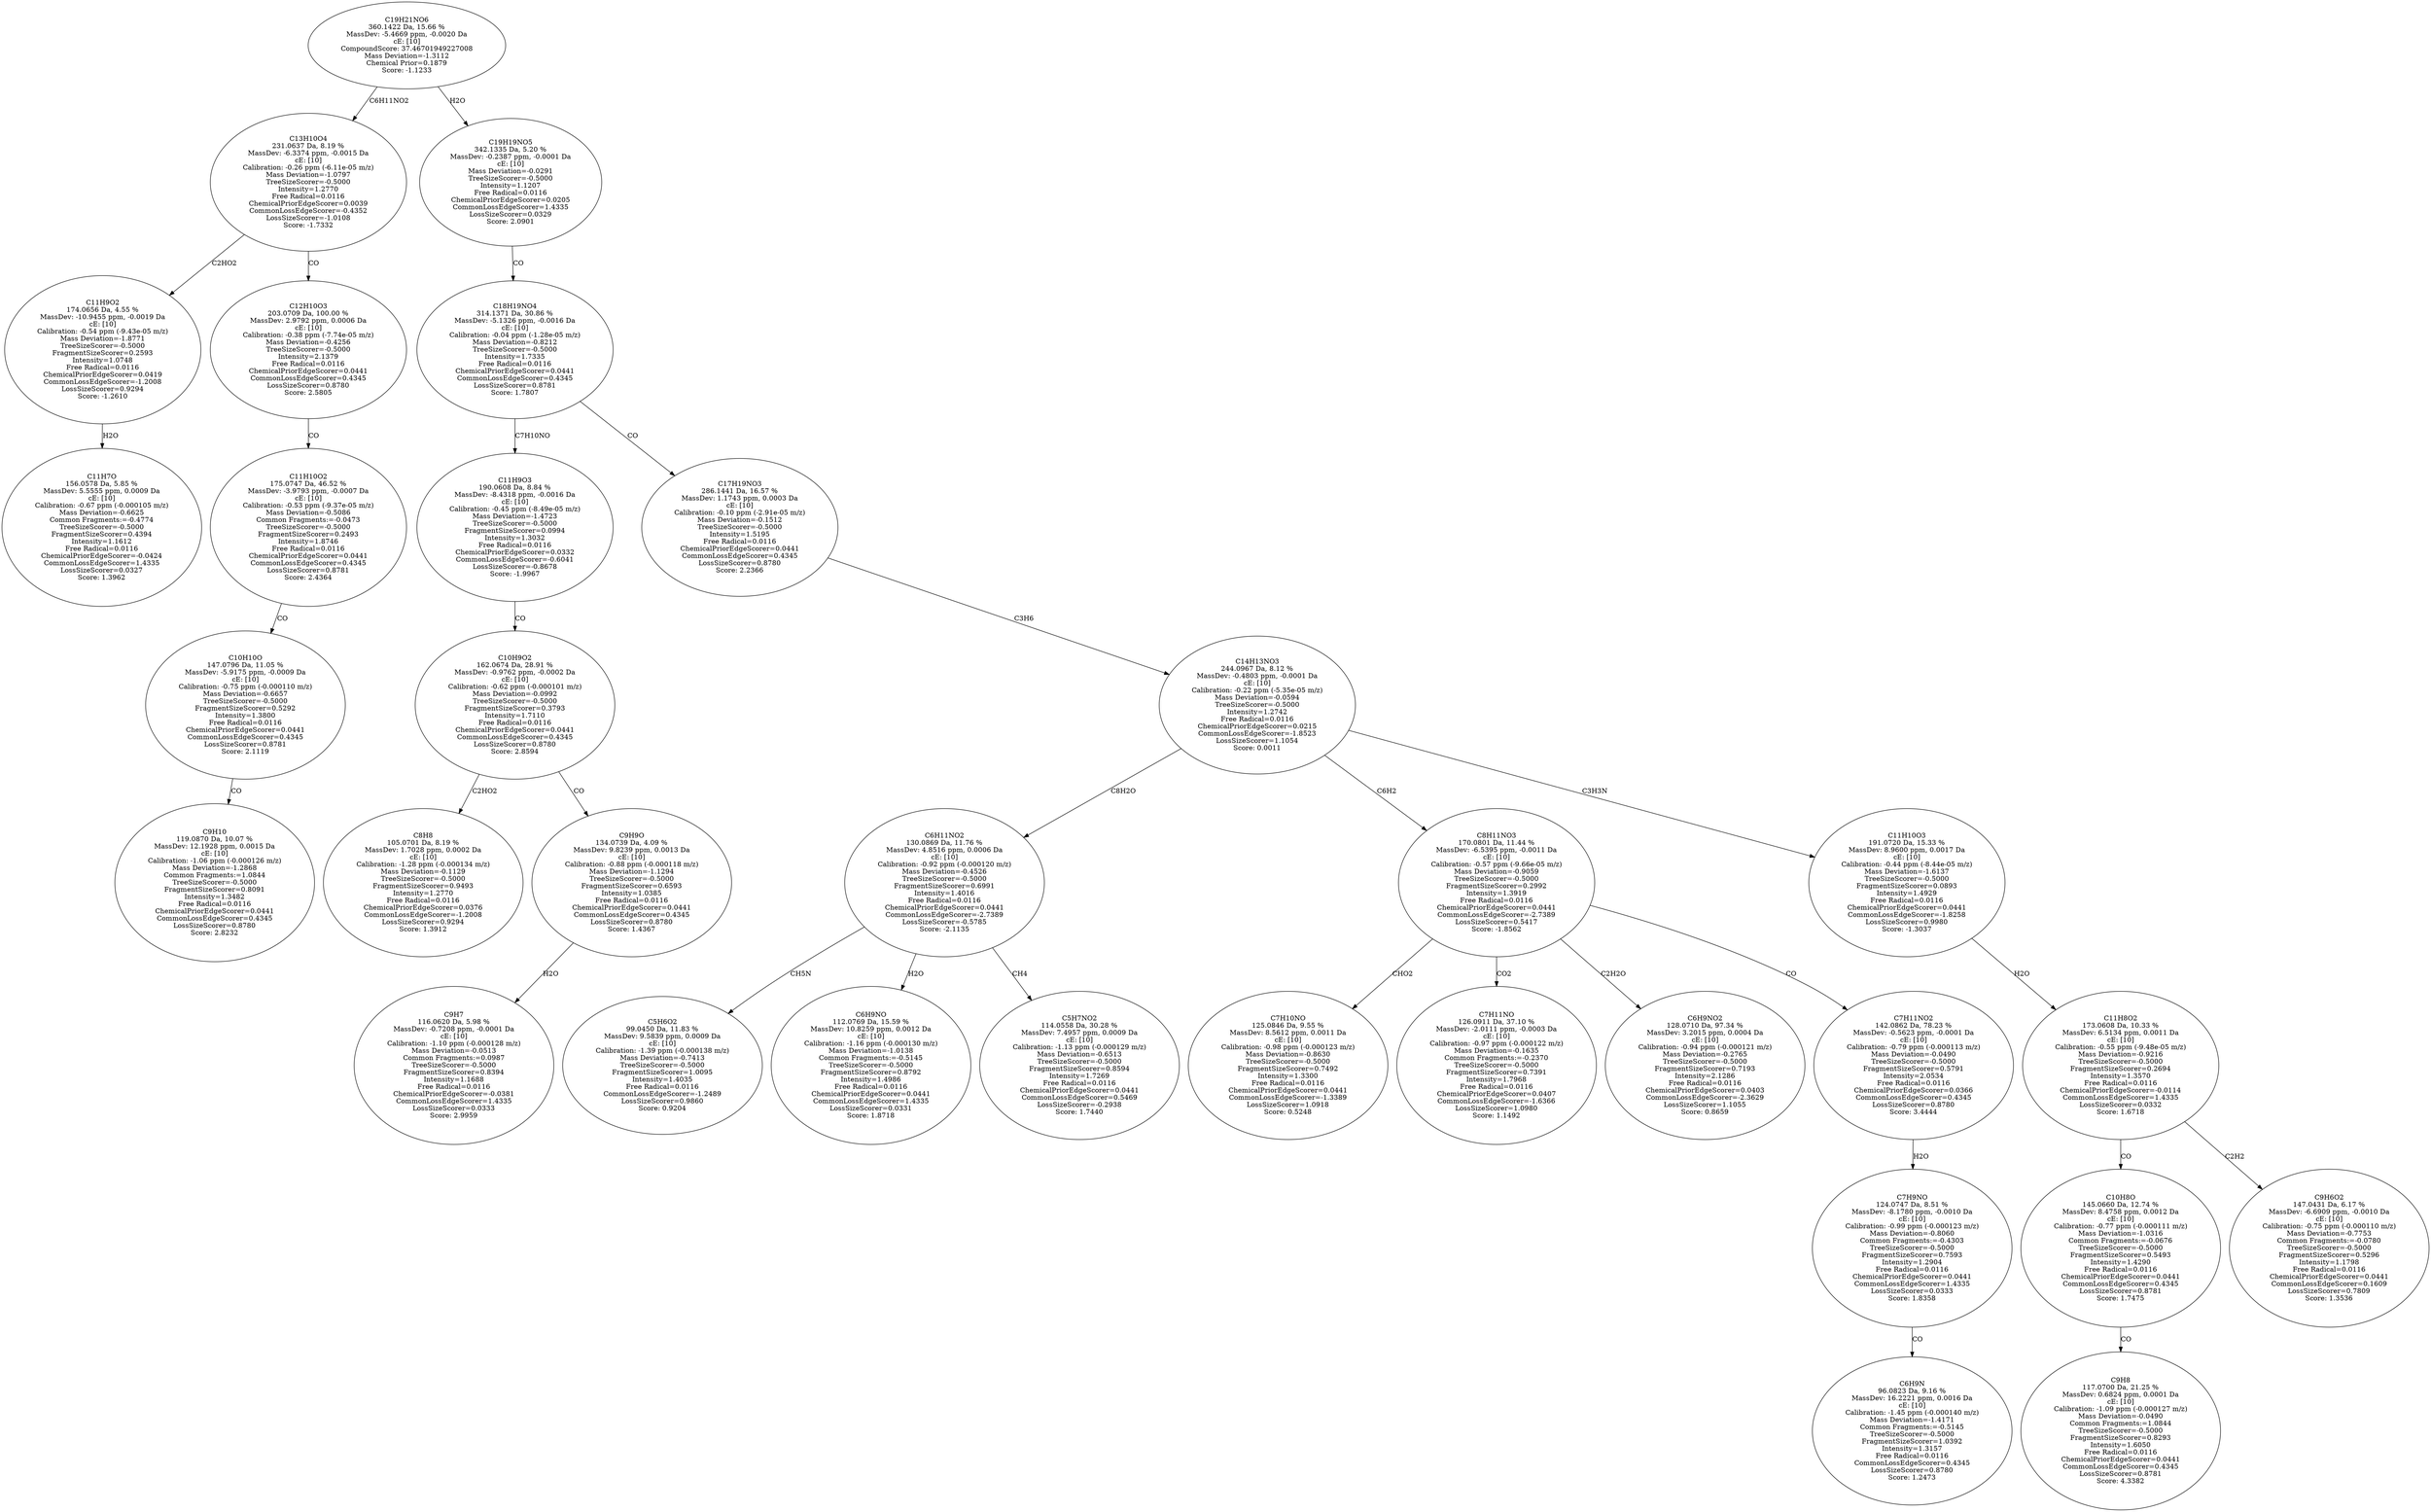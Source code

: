 strict digraph {
v1 [label="C11H7O\n156.0578 Da, 5.85 %\nMassDev: 5.5555 ppm, 0.0009 Da\ncE: [10]\nCalibration: -0.67 ppm (-0.000105 m/z)\nMass Deviation=-0.6625\nCommon Fragments:=-0.4774\nTreeSizeScorer=-0.5000\nFragmentSizeScorer=0.4394\nIntensity=1.1612\nFree Radical=0.0116\nChemicalPriorEdgeScorer=-0.0424\nCommonLossEdgeScorer=1.4335\nLossSizeScorer=0.0327\nScore: 1.3962"];
v2 [label="C11H9O2\n174.0656 Da, 4.55 %\nMassDev: -10.9455 ppm, -0.0019 Da\ncE: [10]\nCalibration: -0.54 ppm (-9.43e-05 m/z)\nMass Deviation=-1.8771\nTreeSizeScorer=-0.5000\nFragmentSizeScorer=0.2593\nIntensity=1.0748\nFree Radical=0.0116\nChemicalPriorEdgeScorer=0.0419\nCommonLossEdgeScorer=-1.2008\nLossSizeScorer=0.9294\nScore: -1.2610"];
v3 [label="C9H10\n119.0870 Da, 10.07 %\nMassDev: 12.1928 ppm, 0.0015 Da\ncE: [10]\nCalibration: -1.06 ppm (-0.000126 m/z)\nMass Deviation=-1.2868\nCommon Fragments:=1.0844\nTreeSizeScorer=-0.5000\nFragmentSizeScorer=0.8091\nIntensity=1.3482\nFree Radical=0.0116\nChemicalPriorEdgeScorer=0.0441\nCommonLossEdgeScorer=0.4345\nLossSizeScorer=0.8780\nScore: 2.8232"];
v4 [label="C10H10O\n147.0796 Da, 11.05 %\nMassDev: -5.9175 ppm, -0.0009 Da\ncE: [10]\nCalibration: -0.75 ppm (-0.000110 m/z)\nMass Deviation=-0.6657\nTreeSizeScorer=-0.5000\nFragmentSizeScorer=0.5292\nIntensity=1.3800\nFree Radical=0.0116\nChemicalPriorEdgeScorer=0.0441\nCommonLossEdgeScorer=0.4345\nLossSizeScorer=0.8781\nScore: 2.1119"];
v5 [label="C11H10O2\n175.0747 Da, 46.52 %\nMassDev: -3.9793 ppm, -0.0007 Da\ncE: [10]\nCalibration: -0.53 ppm (-9.37e-05 m/z)\nMass Deviation=-0.5086\nCommon Fragments:=-0.0473\nTreeSizeScorer=-0.5000\nFragmentSizeScorer=0.2493\nIntensity=1.8746\nFree Radical=0.0116\nChemicalPriorEdgeScorer=0.0441\nCommonLossEdgeScorer=0.4345\nLossSizeScorer=0.8781\nScore: 2.4364"];
v6 [label="C12H10O3\n203.0709 Da, 100.00 %\nMassDev: 2.9792 ppm, 0.0006 Da\ncE: [10]\nCalibration: -0.38 ppm (-7.74e-05 m/z)\nMass Deviation=-0.4256\nTreeSizeScorer=-0.5000\nIntensity=2.1379\nFree Radical=0.0116\nChemicalPriorEdgeScorer=0.0441\nCommonLossEdgeScorer=0.4345\nLossSizeScorer=0.8780\nScore: 2.5805"];
v7 [label="C13H10O4\n231.0637 Da, 8.19 %\nMassDev: -6.3374 ppm, -0.0015 Da\ncE: [10]\nCalibration: -0.26 ppm (-6.11e-05 m/z)\nMass Deviation=-1.0797\nTreeSizeScorer=-0.5000\nIntensity=1.2770\nFree Radical=0.0116\nChemicalPriorEdgeScorer=0.0039\nCommonLossEdgeScorer=-0.4352\nLossSizeScorer=-1.0108\nScore: -1.7332"];
v8 [label="C8H8\n105.0701 Da, 8.19 %\nMassDev: 1.7028 ppm, 0.0002 Da\ncE: [10]\nCalibration: -1.28 ppm (-0.000134 m/z)\nMass Deviation=-0.1129\nTreeSizeScorer=-0.5000\nFragmentSizeScorer=0.9493\nIntensity=1.2770\nFree Radical=0.0116\nChemicalPriorEdgeScorer=0.0376\nCommonLossEdgeScorer=-1.2008\nLossSizeScorer=0.9294\nScore: 1.3912"];
v9 [label="C9H7\n116.0620 Da, 5.98 %\nMassDev: -0.7208 ppm, -0.0001 Da\ncE: [10]\nCalibration: -1.10 ppm (-0.000128 m/z)\nMass Deviation=-0.0513\nCommon Fragments:=0.0987\nTreeSizeScorer=-0.5000\nFragmentSizeScorer=0.8394\nIntensity=1.1688\nFree Radical=0.0116\nChemicalPriorEdgeScorer=-0.0381\nCommonLossEdgeScorer=1.4335\nLossSizeScorer=0.0333\nScore: 2.9959"];
v10 [label="C9H9O\n134.0739 Da, 4.09 %\nMassDev: 9.8239 ppm, 0.0013 Da\ncE: [10]\nCalibration: -0.88 ppm (-0.000118 m/z)\nMass Deviation=-1.1294\nTreeSizeScorer=-0.5000\nFragmentSizeScorer=0.6593\nIntensity=1.0385\nFree Radical=0.0116\nChemicalPriorEdgeScorer=0.0441\nCommonLossEdgeScorer=0.4345\nLossSizeScorer=0.8780\nScore: 1.4367"];
v11 [label="C10H9O2\n162.0674 Da, 28.91 %\nMassDev: -0.9762 ppm, -0.0002 Da\ncE: [10]\nCalibration: -0.62 ppm (-0.000101 m/z)\nMass Deviation=-0.0992\nTreeSizeScorer=-0.5000\nFragmentSizeScorer=0.3793\nIntensity=1.7110\nFree Radical=0.0116\nChemicalPriorEdgeScorer=0.0441\nCommonLossEdgeScorer=0.4345\nLossSizeScorer=0.8780\nScore: 2.8594"];
v12 [label="C11H9O3\n190.0608 Da, 8.84 %\nMassDev: -8.4318 ppm, -0.0016 Da\ncE: [10]\nCalibration: -0.45 ppm (-8.49e-05 m/z)\nMass Deviation=-1.4723\nTreeSizeScorer=-0.5000\nFragmentSizeScorer=0.0994\nIntensity=1.3032\nFree Radical=0.0116\nChemicalPriorEdgeScorer=0.0332\nCommonLossEdgeScorer=-0.6041\nLossSizeScorer=-0.8678\nScore: -1.9967"];
v13 [label="C5H6O2\n99.0450 Da, 11.83 %\nMassDev: 9.5839 ppm, 0.0009 Da\ncE: [10]\nCalibration: -1.39 ppm (-0.000138 m/z)\nMass Deviation=-0.7413\nTreeSizeScorer=-0.5000\nFragmentSizeScorer=1.0095\nIntensity=1.4035\nFree Radical=0.0116\nCommonLossEdgeScorer=-1.2489\nLossSizeScorer=0.9860\nScore: 0.9204"];
v14 [label="C6H9NO\n112.0769 Da, 15.59 %\nMassDev: 10.8259 ppm, 0.0012 Da\ncE: [10]\nCalibration: -1.16 ppm (-0.000130 m/z)\nMass Deviation=-1.0138\nCommon Fragments:=-0.5145\nTreeSizeScorer=-0.5000\nFragmentSizeScorer=0.8792\nIntensity=1.4986\nFree Radical=0.0116\nChemicalPriorEdgeScorer=0.0441\nCommonLossEdgeScorer=1.4335\nLossSizeScorer=0.0331\nScore: 1.8718"];
v15 [label="C5H7NO2\n114.0558 Da, 30.28 %\nMassDev: 7.4957 ppm, 0.0009 Da\ncE: [10]\nCalibration: -1.13 ppm (-0.000129 m/z)\nMass Deviation=-0.6513\nTreeSizeScorer=-0.5000\nFragmentSizeScorer=0.8594\nIntensity=1.7269\nFree Radical=0.0116\nChemicalPriorEdgeScorer=0.0441\nCommonLossEdgeScorer=0.5469\nLossSizeScorer=-0.2938\nScore: 1.7440"];
v16 [label="C6H11NO2\n130.0869 Da, 11.76 %\nMassDev: 4.8516 ppm, 0.0006 Da\ncE: [10]\nCalibration: -0.92 ppm (-0.000120 m/z)\nMass Deviation=-0.4526\nTreeSizeScorer=-0.5000\nFragmentSizeScorer=0.6991\nIntensity=1.4016\nFree Radical=0.0116\nChemicalPriorEdgeScorer=0.0441\nCommonLossEdgeScorer=-2.7389\nLossSizeScorer=-0.5785\nScore: -2.1135"];
v17 [label="C7H10NO\n125.0846 Da, 9.55 %\nMassDev: 8.5612 ppm, 0.0011 Da\ncE: [10]\nCalibration: -0.98 ppm (-0.000123 m/z)\nMass Deviation=-0.8630\nTreeSizeScorer=-0.5000\nFragmentSizeScorer=0.7492\nIntensity=1.3300\nFree Radical=0.0116\nChemicalPriorEdgeScorer=0.0441\nCommonLossEdgeScorer=-1.3389\nLossSizeScorer=1.0918\nScore: 0.5248"];
v18 [label="C7H11NO\n126.0911 Da, 37.10 %\nMassDev: -2.0111 ppm, -0.0003 Da\ncE: [10]\nCalibration: -0.97 ppm (-0.000122 m/z)\nMass Deviation=-0.1635\nCommon Fragments:=-0.2370\nTreeSizeScorer=-0.5000\nFragmentSizeScorer=0.7391\nIntensity=1.7968\nFree Radical=0.0116\nChemicalPriorEdgeScorer=0.0407\nCommonLossEdgeScorer=-1.6366\nLossSizeScorer=1.0980\nScore: 1.1492"];
v19 [label="C6H9NO2\n128.0710 Da, 97.34 %\nMassDev: 3.2015 ppm, 0.0004 Da\ncE: [10]\nCalibration: -0.94 ppm (-0.000121 m/z)\nMass Deviation=-0.2765\nTreeSizeScorer=-0.5000\nFragmentSizeScorer=0.7193\nIntensity=2.1286\nFree Radical=0.0116\nChemicalPriorEdgeScorer=0.0403\nCommonLossEdgeScorer=-2.3629\nLossSizeScorer=1.1055\nScore: 0.8659"];
v20 [label="C6H9N\n96.0823 Da, 9.16 %\nMassDev: 16.2221 ppm, 0.0016 Da\ncE: [10]\nCalibration: -1.45 ppm (-0.000140 m/z)\nMass Deviation=-1.4171\nCommon Fragments:=-0.5145\nTreeSizeScorer=-0.5000\nFragmentSizeScorer=1.0392\nIntensity=1.3157\nFree Radical=0.0116\nCommonLossEdgeScorer=0.4345\nLossSizeScorer=0.8780\nScore: 1.2473"];
v21 [label="C7H9NO\n124.0747 Da, 8.51 %\nMassDev: -8.1780 ppm, -0.0010 Da\ncE: [10]\nCalibration: -0.99 ppm (-0.000123 m/z)\nMass Deviation=-0.8060\nCommon Fragments:=-0.4303\nTreeSizeScorer=-0.5000\nFragmentSizeScorer=0.7593\nIntensity=1.2904\nFree Radical=0.0116\nChemicalPriorEdgeScorer=0.0441\nCommonLossEdgeScorer=1.4335\nLossSizeScorer=0.0333\nScore: 1.8358"];
v22 [label="C7H11NO2\n142.0862 Da, 78.23 %\nMassDev: -0.5623 ppm, -0.0001 Da\ncE: [10]\nCalibration: -0.79 ppm (-0.000113 m/z)\nMass Deviation=-0.0490\nTreeSizeScorer=-0.5000\nFragmentSizeScorer=0.5791\nIntensity=2.0534\nFree Radical=0.0116\nChemicalPriorEdgeScorer=0.0366\nCommonLossEdgeScorer=0.4345\nLossSizeScorer=0.8780\nScore: 3.4444"];
v23 [label="C8H11NO3\n170.0801 Da, 11.44 %\nMassDev: -6.5395 ppm, -0.0011 Da\ncE: [10]\nCalibration: -0.57 ppm (-9.66e-05 m/z)\nMass Deviation=-0.9059\nTreeSizeScorer=-0.5000\nFragmentSizeScorer=0.2992\nIntensity=1.3919\nFree Radical=0.0116\nChemicalPriorEdgeScorer=0.0441\nCommonLossEdgeScorer=-2.7389\nLossSizeScorer=0.5417\nScore: -1.8562"];
v24 [label="C9H8\n117.0700 Da, 21.25 %\nMassDev: 0.6824 ppm, 0.0001 Da\ncE: [10]\nCalibration: -1.09 ppm (-0.000127 m/z)\nMass Deviation=-0.0490\nCommon Fragments:=1.0844\nTreeSizeScorer=-0.5000\nFragmentSizeScorer=0.8293\nIntensity=1.6050\nFree Radical=0.0116\nChemicalPriorEdgeScorer=0.0441\nCommonLossEdgeScorer=0.4345\nLossSizeScorer=0.8781\nScore: 4.3382"];
v25 [label="C10H8O\n145.0660 Da, 12.74 %\nMassDev: 8.4758 ppm, 0.0012 Da\ncE: [10]\nCalibration: -0.77 ppm (-0.000111 m/z)\nMass Deviation=-1.0316\nCommon Fragments:=-0.0676\nTreeSizeScorer=-0.5000\nFragmentSizeScorer=0.5493\nIntensity=1.4290\nFree Radical=0.0116\nChemicalPriorEdgeScorer=0.0441\nCommonLossEdgeScorer=0.4345\nLossSizeScorer=0.8781\nScore: 1.7475"];
v26 [label="C9H6O2\n147.0431 Da, 6.17 %\nMassDev: -6.6909 ppm, -0.0010 Da\ncE: [10]\nCalibration: -0.75 ppm (-0.000110 m/z)\nMass Deviation=-0.7753\nCommon Fragments:=-0.0780\nTreeSizeScorer=-0.5000\nFragmentSizeScorer=0.5296\nIntensity=1.1798\nFree Radical=0.0116\nChemicalPriorEdgeScorer=0.0441\nCommonLossEdgeScorer=0.1609\nLossSizeScorer=0.7809\nScore: 1.3536"];
v27 [label="C11H8O2\n173.0608 Da, 10.33 %\nMassDev: 6.5134 ppm, 0.0011 Da\ncE: [10]\nCalibration: -0.55 ppm (-9.48e-05 m/z)\nMass Deviation=-0.9216\nTreeSizeScorer=-0.5000\nFragmentSizeScorer=0.2694\nIntensity=1.3570\nFree Radical=0.0116\nChemicalPriorEdgeScorer=-0.0114\nCommonLossEdgeScorer=1.4335\nLossSizeScorer=0.0332\nScore: 1.6718"];
v28 [label="C11H10O3\n191.0720 Da, 15.33 %\nMassDev: 8.9600 ppm, 0.0017 Da\ncE: [10]\nCalibration: -0.44 ppm (-8.44e-05 m/z)\nMass Deviation=-1.6137\nTreeSizeScorer=-0.5000\nFragmentSizeScorer=0.0893\nIntensity=1.4929\nFree Radical=0.0116\nChemicalPriorEdgeScorer=0.0441\nCommonLossEdgeScorer=-1.8258\nLossSizeScorer=0.9980\nScore: -1.3037"];
v29 [label="C14H13NO3\n244.0967 Da, 8.12 %\nMassDev: -0.4803 ppm, -0.0001 Da\ncE: [10]\nCalibration: -0.22 ppm (-5.35e-05 m/z)\nMass Deviation=-0.0594\nTreeSizeScorer=-0.5000\nIntensity=1.2742\nFree Radical=0.0116\nChemicalPriorEdgeScorer=0.0215\nCommonLossEdgeScorer=-1.8523\nLossSizeScorer=1.1054\nScore: 0.0011"];
v30 [label="C17H19NO3\n286.1441 Da, 16.57 %\nMassDev: 1.1743 ppm, 0.0003 Da\ncE: [10]\nCalibration: -0.10 ppm (-2.91e-05 m/z)\nMass Deviation=-0.1512\nTreeSizeScorer=-0.5000\nIntensity=1.5195\nFree Radical=0.0116\nChemicalPriorEdgeScorer=0.0441\nCommonLossEdgeScorer=0.4345\nLossSizeScorer=0.8780\nScore: 2.2366"];
v31 [label="C18H19NO4\n314.1371 Da, 30.86 %\nMassDev: -5.1326 ppm, -0.0016 Da\ncE: [10]\nCalibration: -0.04 ppm (-1.28e-05 m/z)\nMass Deviation=-0.8212\nTreeSizeScorer=-0.5000\nIntensity=1.7335\nFree Radical=0.0116\nChemicalPriorEdgeScorer=0.0441\nCommonLossEdgeScorer=0.4345\nLossSizeScorer=0.8781\nScore: 1.7807"];
v32 [label="C19H19NO5\n342.1335 Da, 5.20 %\nMassDev: -0.2387 ppm, -0.0001 Da\ncE: [10]\nMass Deviation=-0.0291\nTreeSizeScorer=-0.5000\nIntensity=1.1207\nFree Radical=0.0116\nChemicalPriorEdgeScorer=0.0205\nCommonLossEdgeScorer=1.4335\nLossSizeScorer=0.0329\nScore: 2.0901"];
v33 [label="C19H21NO6\n360.1422 Da, 15.66 %\nMassDev: -5.4669 ppm, -0.0020 Da\ncE: [10]\nCompoundScore: 37.46701949227008\nMass Deviation=-1.3112\nChemical Prior=0.1879\nScore: -1.1233"];
v2 -> v1 [label="H2O"];
v7 -> v2 [label="C2HO2"];
v4 -> v3 [label="CO"];
v5 -> v4 [label="CO"];
v6 -> v5 [label="CO"];
v7 -> v6 [label="CO"];
v33 -> v7 [label="C6H11NO2"];
v11 -> v8 [label="C2HO2"];
v10 -> v9 [label="H2O"];
v11 -> v10 [label="CO"];
v12 -> v11 [label="CO"];
v31 -> v12 [label="C7H10NO"];
v16 -> v13 [label="CH5N"];
v16 -> v14 [label="H2O"];
v16 -> v15 [label="CH4"];
v29 -> v16 [label="C8H2O"];
v23 -> v17 [label="CHO2"];
v23 -> v18 [label="CO2"];
v23 -> v19 [label="C2H2O"];
v21 -> v20 [label="CO"];
v22 -> v21 [label="H2O"];
v23 -> v22 [label="CO"];
v29 -> v23 [label="C6H2"];
v25 -> v24 [label="CO"];
v27 -> v25 [label="CO"];
v27 -> v26 [label="C2H2"];
v28 -> v27 [label="H2O"];
v29 -> v28 [label="C3H3N"];
v30 -> v29 [label="C3H6"];
v31 -> v30 [label="CO"];
v32 -> v31 [label="CO"];
v33 -> v32 [label="H2O"];
}
